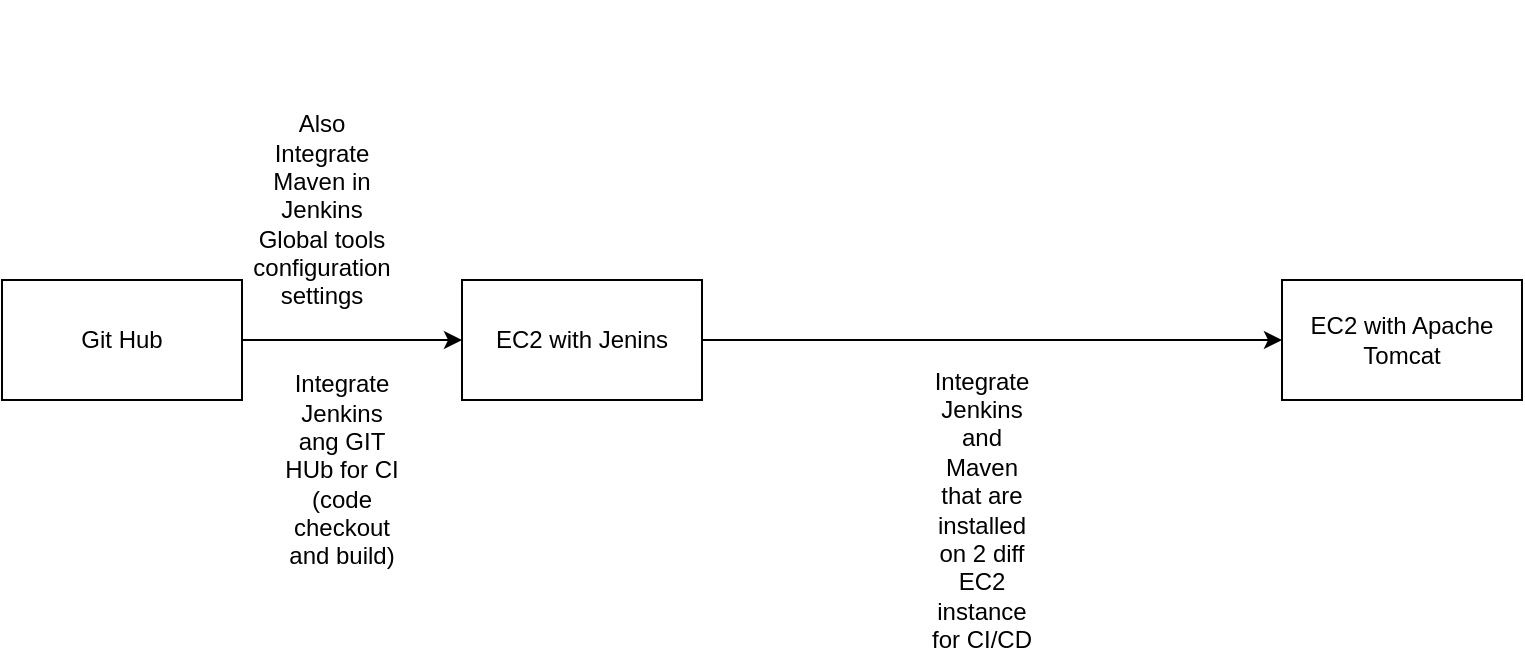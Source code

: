 <mxfile version="20.8.20" type="github"><diagram name="Page-1" id="_RR_wDaKo9wD2rP-88hn"><mxGraphModel dx="1120" dy="452" grid="1" gridSize="10" guides="1" tooltips="1" connect="1" arrows="1" fold="1" page="1" pageScale="1" pageWidth="850" pageHeight="1100" math="0" shadow="0"><root><mxCell id="0"/><mxCell id="1" parent="0"/><mxCell id="ypJ0X7SEBtUp7SB5bsoZ-4" style="edgeStyle=orthogonalEdgeStyle;rounded=0;orthogonalLoop=1;jettySize=auto;html=1;entryX=0;entryY=0.5;entryDx=0;entryDy=0;" edge="1" parent="1" source="ypJ0X7SEBtUp7SB5bsoZ-1" target="ypJ0X7SEBtUp7SB5bsoZ-2"><mxGeometry relative="1" as="geometry"><mxPoint x="580" y="210" as="targetPoint"/></mxGeometry></mxCell><mxCell id="ypJ0X7SEBtUp7SB5bsoZ-1" value="EC2 with Jenins" style="rounded=0;whiteSpace=wrap;html=1;" vertex="1" parent="1"><mxGeometry x="240" y="170" width="120" height="60" as="geometry"/></mxCell><mxCell id="ypJ0X7SEBtUp7SB5bsoZ-2" value="EC2 with Apache Tomcat" style="rounded=0;whiteSpace=wrap;html=1;" vertex="1" parent="1"><mxGeometry x="650" y="170" width="120" height="60" as="geometry"/></mxCell><mxCell id="ypJ0X7SEBtUp7SB5bsoZ-6" value="Integrate Jenkins and Maven that are installed on 2 diff EC2 instance for CI/CD" style="text;html=1;strokeColor=none;fillColor=none;align=center;verticalAlign=middle;whiteSpace=wrap;rounded=0;" vertex="1" parent="1"><mxGeometry x="470" y="270" width="60" height="30" as="geometry"/></mxCell><mxCell id="ypJ0X7SEBtUp7SB5bsoZ-8" style="edgeStyle=orthogonalEdgeStyle;rounded=0;orthogonalLoop=1;jettySize=auto;html=1;entryX=0;entryY=0.5;entryDx=0;entryDy=0;" edge="1" parent="1" source="ypJ0X7SEBtUp7SB5bsoZ-7" target="ypJ0X7SEBtUp7SB5bsoZ-1"><mxGeometry relative="1" as="geometry"/></mxCell><mxCell id="ypJ0X7SEBtUp7SB5bsoZ-7" value="Git Hub" style="rounded=0;whiteSpace=wrap;html=1;" vertex="1" parent="1"><mxGeometry x="10" y="170" width="120" height="60" as="geometry"/></mxCell><mxCell id="ypJ0X7SEBtUp7SB5bsoZ-9" value="Integrate Jenkins ang GIT HUb for CI (code checkout and build)" style="text;html=1;strokeColor=none;fillColor=none;align=center;verticalAlign=middle;whiteSpace=wrap;rounded=0;" vertex="1" parent="1"><mxGeometry x="150" y="250" width="60" height="30" as="geometry"/></mxCell><mxCell id="ypJ0X7SEBtUp7SB5bsoZ-10" value="Also Integrate Maven in Jenkins Global tools configuration settings" style="text;html=1;strokeColor=none;fillColor=none;align=center;verticalAlign=middle;whiteSpace=wrap;rounded=0;" vertex="1" parent="1"><mxGeometry x="140" y="30" width="60" height="210" as="geometry"/></mxCell></root></mxGraphModel></diagram></mxfile>